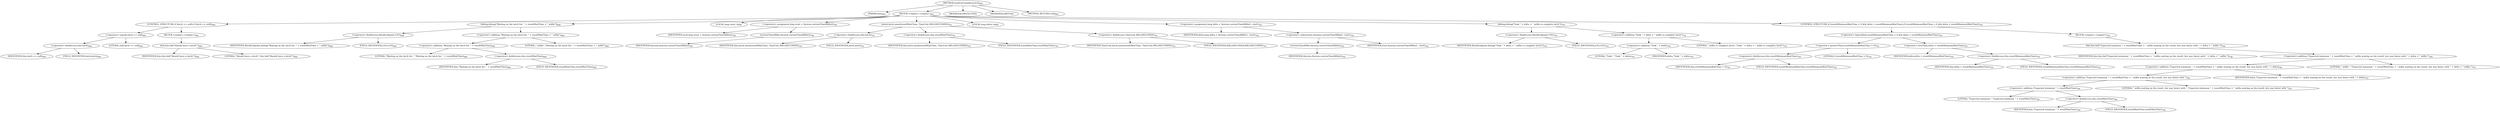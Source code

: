 digraph "waitForCompleteLatch" {  
"1701" [label = <(METHOD,waitForCompleteLatch)<SUB>693</SUB>> ]
"118" [label = <(PARAM,this)<SUB>693</SUB>> ]
"1702" [label = <(BLOCK,&lt;empty&gt;,&lt;empty&gt;)<SUB>693</SUB>> ]
"1703" [label = <(CONTROL_STRUCTURE,if (latch == null),if (latch == null))<SUB>694</SUB>> ]
"1704" [label = <(&lt;operator&gt;.equals,latch == null)<SUB>694</SUB>> ]
"1705" [label = <(&lt;operator&gt;.fieldAccess,this.latch)<SUB>694</SUB>> ]
"1706" [label = <(IDENTIFIER,this,latch == null)<SUB>694</SUB>> ]
"1707" [label = <(FIELD_IDENTIFIER,latch,latch)<SUB>694</SUB>> ]
"1708" [label = <(LITERAL,null,latch == null)<SUB>694</SUB>> ]
"1709" [label = <(BLOCK,&lt;empty&gt;,&lt;empty&gt;)<SUB>694</SUB>> ]
"1710" [label = <(fail,this.fail(&quot;Should have a latch!&quot;))<SUB>695</SUB>> ]
"117" [label = <(IDENTIFIER,this,this.fail(&quot;Should have a latch!&quot;))<SUB>695</SUB>> ]
"1711" [label = <(LITERAL,&quot;Should have a latch!&quot;,this.fail(&quot;Should have a latch!&quot;))<SUB>695</SUB>> ]
"1712" [label = <(debug,debug(&quot;Waiting on the latch for: &quot; + resultWaitTime + &quot; millis&quot;))<SUB>699</SUB>> ]
"1713" [label = <(&lt;operator&gt;.fieldAccess,MockEndpoint.LOG)<SUB>699</SUB>> ]
"1714" [label = <(IDENTIFIER,MockEndpoint,debug(&quot;Waiting on the latch for: &quot; + resultWaitTime + &quot; millis&quot;))<SUB>699</SUB>> ]
"1715" [label = <(FIELD_IDENTIFIER,LOG,LOG)<SUB>699</SUB>> ]
"1716" [label = <(&lt;operator&gt;.addition,&quot;Waiting on the latch for: &quot; + resultWaitTime + &quot; millis&quot;)<SUB>699</SUB>> ]
"1717" [label = <(&lt;operator&gt;.addition,&quot;Waiting on the latch for: &quot; + resultWaitTime)<SUB>699</SUB>> ]
"1718" [label = <(LITERAL,&quot;Waiting on the latch for: &quot;,&quot;Waiting on the latch for: &quot; + resultWaitTime)<SUB>699</SUB>> ]
"1719" [label = <(&lt;operator&gt;.fieldAccess,this.resultWaitTime)<SUB>699</SUB>> ]
"1720" [label = <(IDENTIFIER,this,&quot;Waiting on the latch for: &quot; + resultWaitTime)<SUB>699</SUB>> ]
"1721" [label = <(FIELD_IDENTIFIER,resultWaitTime,resultWaitTime)<SUB>699</SUB>> ]
"1722" [label = <(LITERAL,&quot; millis&quot;,&quot;Waiting on the latch for: &quot; + resultWaitTime + &quot; millis&quot;)<SUB>699</SUB>> ]
"1723" [label = <(LOCAL,long start: long)> ]
"1724" [label = <(&lt;operator&gt;.assignment,long start = System.currentTimeMillis())<SUB>700</SUB>> ]
"1725" [label = <(IDENTIFIER,start,long start = System.currentTimeMillis())<SUB>700</SUB>> ]
"1726" [label = <(currentTimeMillis,System.currentTimeMillis())<SUB>700</SUB>> ]
"1727" [label = <(IDENTIFIER,System,System.currentTimeMillis())<SUB>700</SUB>> ]
"1728" [label = <(await,latch.await(resultWaitTime, TimeUnit.MILLISECONDS))<SUB>701</SUB>> ]
"1729" [label = <(&lt;operator&gt;.fieldAccess,this.latch)<SUB>701</SUB>> ]
"1730" [label = <(IDENTIFIER,this,latch.await(resultWaitTime, TimeUnit.MILLISECONDS))<SUB>701</SUB>> ]
"1731" [label = <(FIELD_IDENTIFIER,latch,latch)<SUB>701</SUB>> ]
"1732" [label = <(&lt;operator&gt;.fieldAccess,this.resultWaitTime)<SUB>701</SUB>> ]
"1733" [label = <(IDENTIFIER,this,latch.await(resultWaitTime, TimeUnit.MILLISECONDS))<SUB>701</SUB>> ]
"1734" [label = <(FIELD_IDENTIFIER,resultWaitTime,resultWaitTime)<SUB>701</SUB>> ]
"1735" [label = <(&lt;operator&gt;.fieldAccess,TimeUnit.MILLISECONDS)<SUB>701</SUB>> ]
"1736" [label = <(IDENTIFIER,TimeUnit,latch.await(resultWaitTime, TimeUnit.MILLISECONDS))<SUB>701</SUB>> ]
"1737" [label = <(FIELD_IDENTIFIER,MILLISECONDS,MILLISECONDS)<SUB>701</SUB>> ]
"1738" [label = <(LOCAL,long delta: long)> ]
"1739" [label = <(&lt;operator&gt;.assignment,long delta = System.currentTimeMillis() - start)<SUB>702</SUB>> ]
"1740" [label = <(IDENTIFIER,delta,long delta = System.currentTimeMillis() - start)<SUB>702</SUB>> ]
"1741" [label = <(&lt;operator&gt;.subtraction,System.currentTimeMillis() - start)<SUB>702</SUB>> ]
"1742" [label = <(currentTimeMillis,System.currentTimeMillis())<SUB>702</SUB>> ]
"1743" [label = <(IDENTIFIER,System,System.currentTimeMillis())<SUB>702</SUB>> ]
"1744" [label = <(IDENTIFIER,start,System.currentTimeMillis() - start)<SUB>702</SUB>> ]
"1745" [label = <(debug,debug(&quot;Took &quot; + delta + &quot; millis to complete latch&quot;))<SUB>703</SUB>> ]
"1746" [label = <(&lt;operator&gt;.fieldAccess,MockEndpoint.LOG)<SUB>703</SUB>> ]
"1747" [label = <(IDENTIFIER,MockEndpoint,debug(&quot;Took &quot; + delta + &quot; millis to complete latch&quot;))<SUB>703</SUB>> ]
"1748" [label = <(FIELD_IDENTIFIER,LOG,LOG)<SUB>703</SUB>> ]
"1749" [label = <(&lt;operator&gt;.addition,&quot;Took &quot; + delta + &quot; millis to complete latch&quot;)<SUB>703</SUB>> ]
"1750" [label = <(&lt;operator&gt;.addition,&quot;Took &quot; + delta)<SUB>703</SUB>> ]
"1751" [label = <(LITERAL,&quot;Took &quot;,&quot;Took &quot; + delta)<SUB>703</SUB>> ]
"1752" [label = <(IDENTIFIER,delta,&quot;Took &quot; + delta)<SUB>703</SUB>> ]
"1753" [label = <(LITERAL,&quot; millis to complete latch&quot;,&quot;Took &quot; + delta + &quot; millis to complete latch&quot;)<SUB>703</SUB>> ]
"1754" [label = <(CONTROL_STRUCTURE,if (resultMinimumWaitTime &gt; 0 &amp;&amp; delta &lt; resultMinimumWaitTime),if (resultMinimumWaitTime &gt; 0 &amp;&amp; delta &lt; resultMinimumWaitTime))<SUB>705</SUB>> ]
"1755" [label = <(&lt;operator&gt;.logicalAnd,resultMinimumWaitTime &gt; 0 &amp;&amp; delta &lt; resultMinimumWaitTime)<SUB>705</SUB>> ]
"1756" [label = <(&lt;operator&gt;.greaterThan,resultMinimumWaitTime &gt; 0)<SUB>705</SUB>> ]
"1757" [label = <(&lt;operator&gt;.fieldAccess,this.resultMinimumWaitTime)<SUB>705</SUB>> ]
"1758" [label = <(IDENTIFIER,this,resultMinimumWaitTime &gt; 0)<SUB>705</SUB>> ]
"1759" [label = <(FIELD_IDENTIFIER,resultMinimumWaitTime,resultMinimumWaitTime)<SUB>705</SUB>> ]
"1760" [label = <(LITERAL,0,resultMinimumWaitTime &gt; 0)<SUB>705</SUB>> ]
"1761" [label = <(&lt;operator&gt;.lessThan,delta &lt; resultMinimumWaitTime)<SUB>705</SUB>> ]
"1762" [label = <(IDENTIFIER,delta,delta &lt; resultMinimumWaitTime)<SUB>705</SUB>> ]
"1763" [label = <(&lt;operator&gt;.fieldAccess,this.resultMinimumWaitTime)<SUB>705</SUB>> ]
"1764" [label = <(IDENTIFIER,this,delta &lt; resultMinimumWaitTime)<SUB>705</SUB>> ]
"1765" [label = <(FIELD_IDENTIFIER,resultMinimumWaitTime,resultMinimumWaitTime)<SUB>705</SUB>> ]
"1766" [label = <(BLOCK,&lt;empty&gt;,&lt;empty&gt;)<SUB>705</SUB>> ]
"1767" [label = <(fail,this.fail(&quot;Expected minimum &quot; + resultWaitTime + &quot; millis waiting on the result, but was faster with &quot; + delta + &quot; millis.&quot;))<SUB>706</SUB>> ]
"119" [label = <(IDENTIFIER,this,this.fail(&quot;Expected minimum &quot; + resultWaitTime + &quot; millis waiting on the result, but was faster with &quot; + delta + &quot; millis.&quot;))<SUB>706</SUB>> ]
"1768" [label = <(&lt;operator&gt;.addition,&quot;Expected minimum &quot; + resultWaitTime + &quot; millis waiting on the result, but was faster with &quot; + delta + &quot; millis.&quot;)<SUB>706</SUB>> ]
"1769" [label = <(&lt;operator&gt;.addition,&quot;Expected minimum &quot; + resultWaitTime + &quot; millis waiting on the result, but was faster with &quot; + delta)<SUB>706</SUB>> ]
"1770" [label = <(&lt;operator&gt;.addition,&quot;Expected minimum &quot; + resultWaitTime + &quot; millis waiting on the result, but was faster with &quot;)<SUB>706</SUB>> ]
"1771" [label = <(&lt;operator&gt;.addition,&quot;Expected minimum &quot; + resultWaitTime)<SUB>706</SUB>> ]
"1772" [label = <(LITERAL,&quot;Expected minimum &quot;,&quot;Expected minimum &quot; + resultWaitTime)<SUB>706</SUB>> ]
"1773" [label = <(&lt;operator&gt;.fieldAccess,this.resultWaitTime)<SUB>706</SUB>> ]
"1774" [label = <(IDENTIFIER,this,&quot;Expected minimum &quot; + resultWaitTime)<SUB>706</SUB>> ]
"1775" [label = <(FIELD_IDENTIFIER,resultWaitTime,resultWaitTime)<SUB>706</SUB>> ]
"1776" [label = <(LITERAL,&quot; millis waiting on the result, but was faster with &quot;,&quot;Expected minimum &quot; + resultWaitTime + &quot; millis waiting on the result, but was faster with &quot;)<SUB>707</SUB>> ]
"1777" [label = <(IDENTIFIER,delta,&quot;Expected minimum &quot; + resultWaitTime + &quot; millis waiting on the result, but was faster with &quot; + delta)<SUB>707</SUB>> ]
"1778" [label = <(LITERAL,&quot; millis.&quot;,&quot;Expected minimum &quot; + resultWaitTime + &quot; millis waiting on the result, but was faster with &quot; + delta + &quot; millis.&quot;)<SUB>707</SUB>> ]
"1779" [label = <(MODIFIER,PROTECTED)> ]
"1780" [label = <(MODIFIER,VIRTUAL)> ]
"1781" [label = <(METHOD_RETURN,void)<SUB>693</SUB>> ]
  "1701" -> "118" 
  "1701" -> "1702" 
  "1701" -> "1779" 
  "1701" -> "1780" 
  "1701" -> "1781" 
  "1702" -> "1703" 
  "1702" -> "1712" 
  "1702" -> "1723" 
  "1702" -> "1724" 
  "1702" -> "1728" 
  "1702" -> "1738" 
  "1702" -> "1739" 
  "1702" -> "1745" 
  "1702" -> "1754" 
  "1703" -> "1704" 
  "1703" -> "1709" 
  "1704" -> "1705" 
  "1704" -> "1708" 
  "1705" -> "1706" 
  "1705" -> "1707" 
  "1709" -> "1710" 
  "1710" -> "117" 
  "1710" -> "1711" 
  "1712" -> "1713" 
  "1712" -> "1716" 
  "1713" -> "1714" 
  "1713" -> "1715" 
  "1716" -> "1717" 
  "1716" -> "1722" 
  "1717" -> "1718" 
  "1717" -> "1719" 
  "1719" -> "1720" 
  "1719" -> "1721" 
  "1724" -> "1725" 
  "1724" -> "1726" 
  "1726" -> "1727" 
  "1728" -> "1729" 
  "1728" -> "1732" 
  "1728" -> "1735" 
  "1729" -> "1730" 
  "1729" -> "1731" 
  "1732" -> "1733" 
  "1732" -> "1734" 
  "1735" -> "1736" 
  "1735" -> "1737" 
  "1739" -> "1740" 
  "1739" -> "1741" 
  "1741" -> "1742" 
  "1741" -> "1744" 
  "1742" -> "1743" 
  "1745" -> "1746" 
  "1745" -> "1749" 
  "1746" -> "1747" 
  "1746" -> "1748" 
  "1749" -> "1750" 
  "1749" -> "1753" 
  "1750" -> "1751" 
  "1750" -> "1752" 
  "1754" -> "1755" 
  "1754" -> "1766" 
  "1755" -> "1756" 
  "1755" -> "1761" 
  "1756" -> "1757" 
  "1756" -> "1760" 
  "1757" -> "1758" 
  "1757" -> "1759" 
  "1761" -> "1762" 
  "1761" -> "1763" 
  "1763" -> "1764" 
  "1763" -> "1765" 
  "1766" -> "1767" 
  "1767" -> "119" 
  "1767" -> "1768" 
  "1768" -> "1769" 
  "1768" -> "1778" 
  "1769" -> "1770" 
  "1769" -> "1777" 
  "1770" -> "1771" 
  "1770" -> "1776" 
  "1771" -> "1772" 
  "1771" -> "1773" 
  "1773" -> "1774" 
  "1773" -> "1775" 
}
